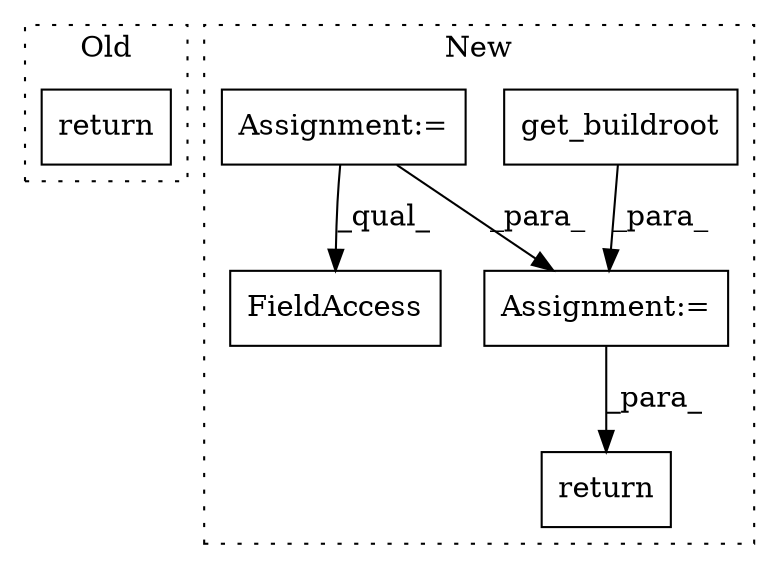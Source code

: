 digraph G {
subgraph cluster0 {
1 [label="return" a="41" s="6208" l="7" shape="box"];
label = "Old";
style="dotted";
}
subgraph cluster1 {
2 [label="get_buildroot" a="32" s="6796" l="15" shape="box"];
3 [label="return" a="41" s="7163" l="7" shape="box"];
4 [label="Assignment:=" a="7" s="6711" l="1" shape="box"];
5 [label="Assignment:=" a="7" s="6520" l="2" shape="box"];
6 [label="FieldAccess" a="22" s="6728" l="7" shape="box"];
label = "New";
style="dotted";
}
2 -> 4 [label="_para_"];
4 -> 3 [label="_para_"];
5 -> 4 [label="_para_"];
5 -> 6 [label="_qual_"];
}